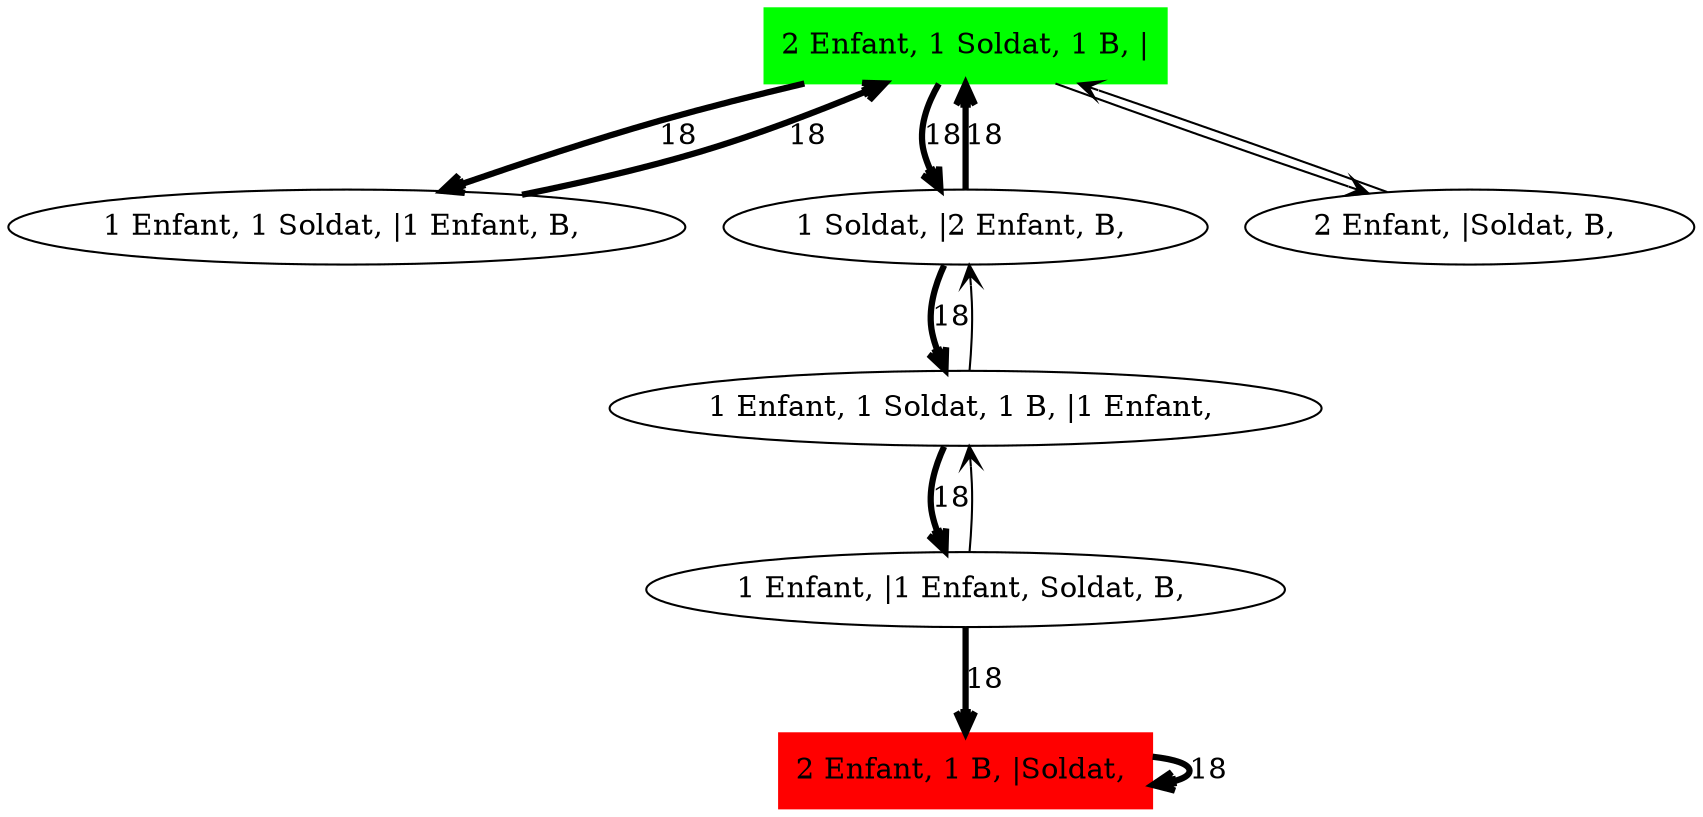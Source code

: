 digraph Soldat_Sol_ {
	initial [label="2 Enfant, 1 Soldat, 1 B, |" color=green shape=box style=filled]
	final [label="2 Enfant, 1 B, |Soldat, " color=red shape=box style=filled]
	initial -> "1 Enfant, 1 Soldat, |1 Enfant, B, " [label=18 arrowhead=open penwidth=3]
	initial -> "1 Soldat, |2 Enfant, B, " [label=18 arrowhead=open penwidth=3]
	initial -> "2 Enfant, |Soldat, B, " [arrowhead=open]
	"2 Enfant, |Soldat, B, " -> initial [arrowhead=open]
	"1 Soldat, |2 Enfant, B, " -> "1 Enfant, 1 Soldat, 1 B, |1 Enfant, " [label=18 arrowhead=open penwidth=3]
	"1 Soldat, |2 Enfant, B, " -> initial [label=18 arrowhead=open penwidth=3]
	"1 Enfant, 1 Soldat, 1 B, |1 Enfant, " -> "1 Soldat, |2 Enfant, B, " [arrowhead=open]
	"1 Enfant, 1 Soldat, 1 B, |1 Enfant, " -> "1 Enfant, |1 Enfant, Soldat, B, " [label=18 arrowhead=open penwidth=3]
	"1 Enfant, |1 Enfant, Soldat, B, " -> final [label=18 arrowhead=open penwidth=3]
	"1 Enfant, |1 Enfant, Soldat, B, " -> "1 Enfant, 1 Soldat, 1 B, |1 Enfant, " [arrowhead=open]
	final -> final [label=18 arrowhead=open penwidth=3]
	"1 Enfant, 1 Soldat, |1 Enfant, B, " -> initial [label=18 arrowhead=open penwidth=3]
}
